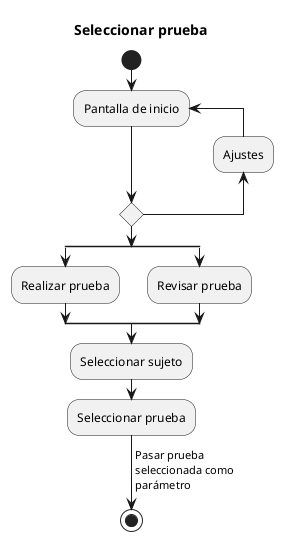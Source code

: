 @startuml
'https://plantuml.com/activity-diagram-beta

title Seleccionar prueba
start

repeat :Pantalla de inicio;

backward:Ajustes;
repeat while



split
    :Realizar prueba;
split again
    :Revisar prueba;
end split;

:Seleccionar sujeto;
:Seleccionar prueba;
-> Pasar prueba
seleccionada como
parámetro;
stop

@enduml
